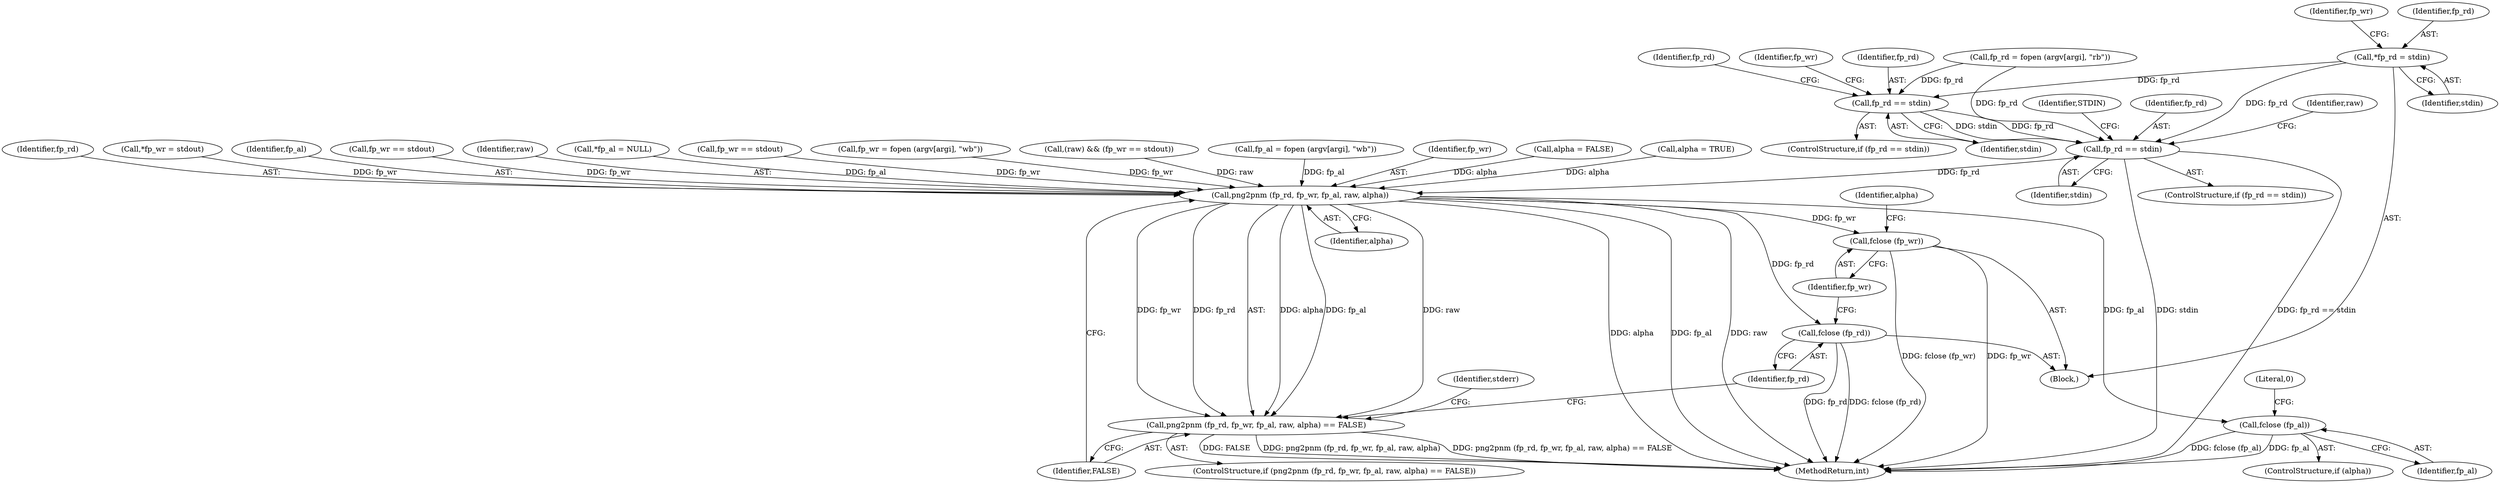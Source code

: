 digraph "0_Android_9d4853418ab2f754c2b63e091c29c5529b8b86ca_156@API" {
"1000112" [label="(Call,*fp_rd = stdin)"];
"1000219" [label="(Call,fp_rd == stdin)"];
"1000285" [label="(Call,fp_rd == stdin)"];
"1000304" [label="(Call,png2pnm (fp_rd, fp_wr, fp_al, raw, alpha))"];
"1000303" [label="(Call,png2pnm (fp_rd, fp_wr, fp_al, raw, alpha) == FALSE)"];
"1000320" [label="(Call,fclose (fp_rd))"];
"1000322" [label="(Call,fclose (fp_wr))"];
"1000326" [label="(Call,fclose (fp_al))"];
"1000285" [label="(Call,fp_rd == stdin)"];
"1000324" [label="(ControlStructure,if (alpha))"];
"1000116" [label="(Call,*fp_wr = stdout)"];
"1000226" [label="(Identifier,fp_rd)"];
"1000307" [label="(Identifier,fp_al)"];
"1000326" [label="(Call,fclose (fp_al))"];
"1000247" [label="(Call,fp_wr == stdout)"];
"1000117" [label="(Identifier,fp_wr)"];
"1000220" [label="(Identifier,fp_rd)"];
"1000219" [label="(Call,fp_rd == stdin)"];
"1000308" [label="(Identifier,raw)"];
"1000302" [label="(ControlStructure,if (png2pnm (fp_rd, fp_wr, fp_al, raw, alpha) == FALSE))"];
"1000221" [label="(Identifier,stdin)"];
"1000303" [label="(Call,png2pnm (fp_rd, fp_wr, fp_al, raw, alpha) == FALSE)"];
"1000114" [label="(Identifier,stdin)"];
"1000120" [label="(Call,*fp_al = NULL)"];
"1000295" [label="(Call,fp_wr == stdout)"];
"1000110" [label="(Block,)"];
"1000286" [label="(Identifier,fp_rd)"];
"1000225" [label="(Call,fp_rd = fopen (argv[argi], \"rb\"))"];
"1000325" [label="(Identifier,alpha)"];
"1000253" [label="(Call,fp_wr = fopen (argv[argi], \"wb\"))"];
"1000293" [label="(Call,(raw) && (fp_wr == stdout))"];
"1000284" [label="(ControlStructure,if (fp_rd == stdin))"];
"1000113" [label="(Identifier,fp_rd)"];
"1000323" [label="(Identifier,fp_wr)"];
"1000304" [label="(Call,png2pnm (fp_rd, fp_wr, fp_al, raw, alpha))"];
"1000322" [label="(Call,fclose (fp_wr))"];
"1000176" [label="(Call,fp_al = fopen (argv[argi], \"wb\"))"];
"1000320" [label="(Call,fclose (fp_rd))"];
"1000112" [label="(Call,*fp_rd = stdin)"];
"1000306" [label="(Identifier,fp_wr)"];
"1000128" [label="(Call,alpha = FALSE)"];
"1000294" [label="(Identifier,raw)"];
"1000287" [label="(Identifier,stdin)"];
"1000310" [label="(Identifier,FALSE)"];
"1000313" [label="(Identifier,stderr)"];
"1000218" [label="(ControlStructure,if (fp_rd == stdin))"];
"1000321" [label="(Identifier,fp_rd)"];
"1000330" [label="(MethodReturn,int)"];
"1000329" [label="(Literal,0)"];
"1000169" [label="(Call,alpha = TRUE)"];
"1000248" [label="(Identifier,fp_wr)"];
"1000309" [label="(Identifier,alpha)"];
"1000305" [label="(Identifier,fp_rd)"];
"1000327" [label="(Identifier,fp_al)"];
"1000290" [label="(Identifier,STDIN)"];
"1000112" -> "1000110"  [label="AST: "];
"1000112" -> "1000114"  [label="CFG: "];
"1000113" -> "1000112"  [label="AST: "];
"1000114" -> "1000112"  [label="AST: "];
"1000117" -> "1000112"  [label="CFG: "];
"1000112" -> "1000219"  [label="DDG: fp_rd"];
"1000112" -> "1000285"  [label="DDG: fp_rd"];
"1000219" -> "1000218"  [label="AST: "];
"1000219" -> "1000221"  [label="CFG: "];
"1000220" -> "1000219"  [label="AST: "];
"1000221" -> "1000219"  [label="AST: "];
"1000226" -> "1000219"  [label="CFG: "];
"1000248" -> "1000219"  [label="CFG: "];
"1000225" -> "1000219"  [label="DDG: fp_rd"];
"1000219" -> "1000285"  [label="DDG: fp_rd"];
"1000219" -> "1000285"  [label="DDG: stdin"];
"1000285" -> "1000284"  [label="AST: "];
"1000285" -> "1000287"  [label="CFG: "];
"1000286" -> "1000285"  [label="AST: "];
"1000287" -> "1000285"  [label="AST: "];
"1000290" -> "1000285"  [label="CFG: "];
"1000294" -> "1000285"  [label="CFG: "];
"1000285" -> "1000330"  [label="DDG: fp_rd == stdin"];
"1000285" -> "1000330"  [label="DDG: stdin"];
"1000225" -> "1000285"  [label="DDG: fp_rd"];
"1000285" -> "1000304"  [label="DDG: fp_rd"];
"1000304" -> "1000303"  [label="AST: "];
"1000304" -> "1000309"  [label="CFG: "];
"1000305" -> "1000304"  [label="AST: "];
"1000306" -> "1000304"  [label="AST: "];
"1000307" -> "1000304"  [label="AST: "];
"1000308" -> "1000304"  [label="AST: "];
"1000309" -> "1000304"  [label="AST: "];
"1000310" -> "1000304"  [label="CFG: "];
"1000304" -> "1000330"  [label="DDG: raw"];
"1000304" -> "1000330"  [label="DDG: alpha"];
"1000304" -> "1000330"  [label="DDG: fp_al"];
"1000304" -> "1000303"  [label="DDG: alpha"];
"1000304" -> "1000303"  [label="DDG: raw"];
"1000304" -> "1000303"  [label="DDG: fp_wr"];
"1000304" -> "1000303"  [label="DDG: fp_al"];
"1000304" -> "1000303"  [label="DDG: fp_rd"];
"1000295" -> "1000304"  [label="DDG: fp_wr"];
"1000253" -> "1000304"  [label="DDG: fp_wr"];
"1000247" -> "1000304"  [label="DDG: fp_wr"];
"1000116" -> "1000304"  [label="DDG: fp_wr"];
"1000120" -> "1000304"  [label="DDG: fp_al"];
"1000176" -> "1000304"  [label="DDG: fp_al"];
"1000293" -> "1000304"  [label="DDG: raw"];
"1000128" -> "1000304"  [label="DDG: alpha"];
"1000169" -> "1000304"  [label="DDG: alpha"];
"1000304" -> "1000320"  [label="DDG: fp_rd"];
"1000304" -> "1000322"  [label="DDG: fp_wr"];
"1000304" -> "1000326"  [label="DDG: fp_al"];
"1000303" -> "1000302"  [label="AST: "];
"1000303" -> "1000310"  [label="CFG: "];
"1000310" -> "1000303"  [label="AST: "];
"1000313" -> "1000303"  [label="CFG: "];
"1000321" -> "1000303"  [label="CFG: "];
"1000303" -> "1000330"  [label="DDG: FALSE"];
"1000303" -> "1000330"  [label="DDG: png2pnm (fp_rd, fp_wr, fp_al, raw, alpha)"];
"1000303" -> "1000330"  [label="DDG: png2pnm (fp_rd, fp_wr, fp_al, raw, alpha) == FALSE"];
"1000320" -> "1000110"  [label="AST: "];
"1000320" -> "1000321"  [label="CFG: "];
"1000321" -> "1000320"  [label="AST: "];
"1000323" -> "1000320"  [label="CFG: "];
"1000320" -> "1000330"  [label="DDG: fp_rd"];
"1000320" -> "1000330"  [label="DDG: fclose (fp_rd)"];
"1000322" -> "1000110"  [label="AST: "];
"1000322" -> "1000323"  [label="CFG: "];
"1000323" -> "1000322"  [label="AST: "];
"1000325" -> "1000322"  [label="CFG: "];
"1000322" -> "1000330"  [label="DDG: fp_wr"];
"1000322" -> "1000330"  [label="DDG: fclose (fp_wr)"];
"1000326" -> "1000324"  [label="AST: "];
"1000326" -> "1000327"  [label="CFG: "];
"1000327" -> "1000326"  [label="AST: "];
"1000329" -> "1000326"  [label="CFG: "];
"1000326" -> "1000330"  [label="DDG: fclose (fp_al)"];
"1000326" -> "1000330"  [label="DDG: fp_al"];
}
